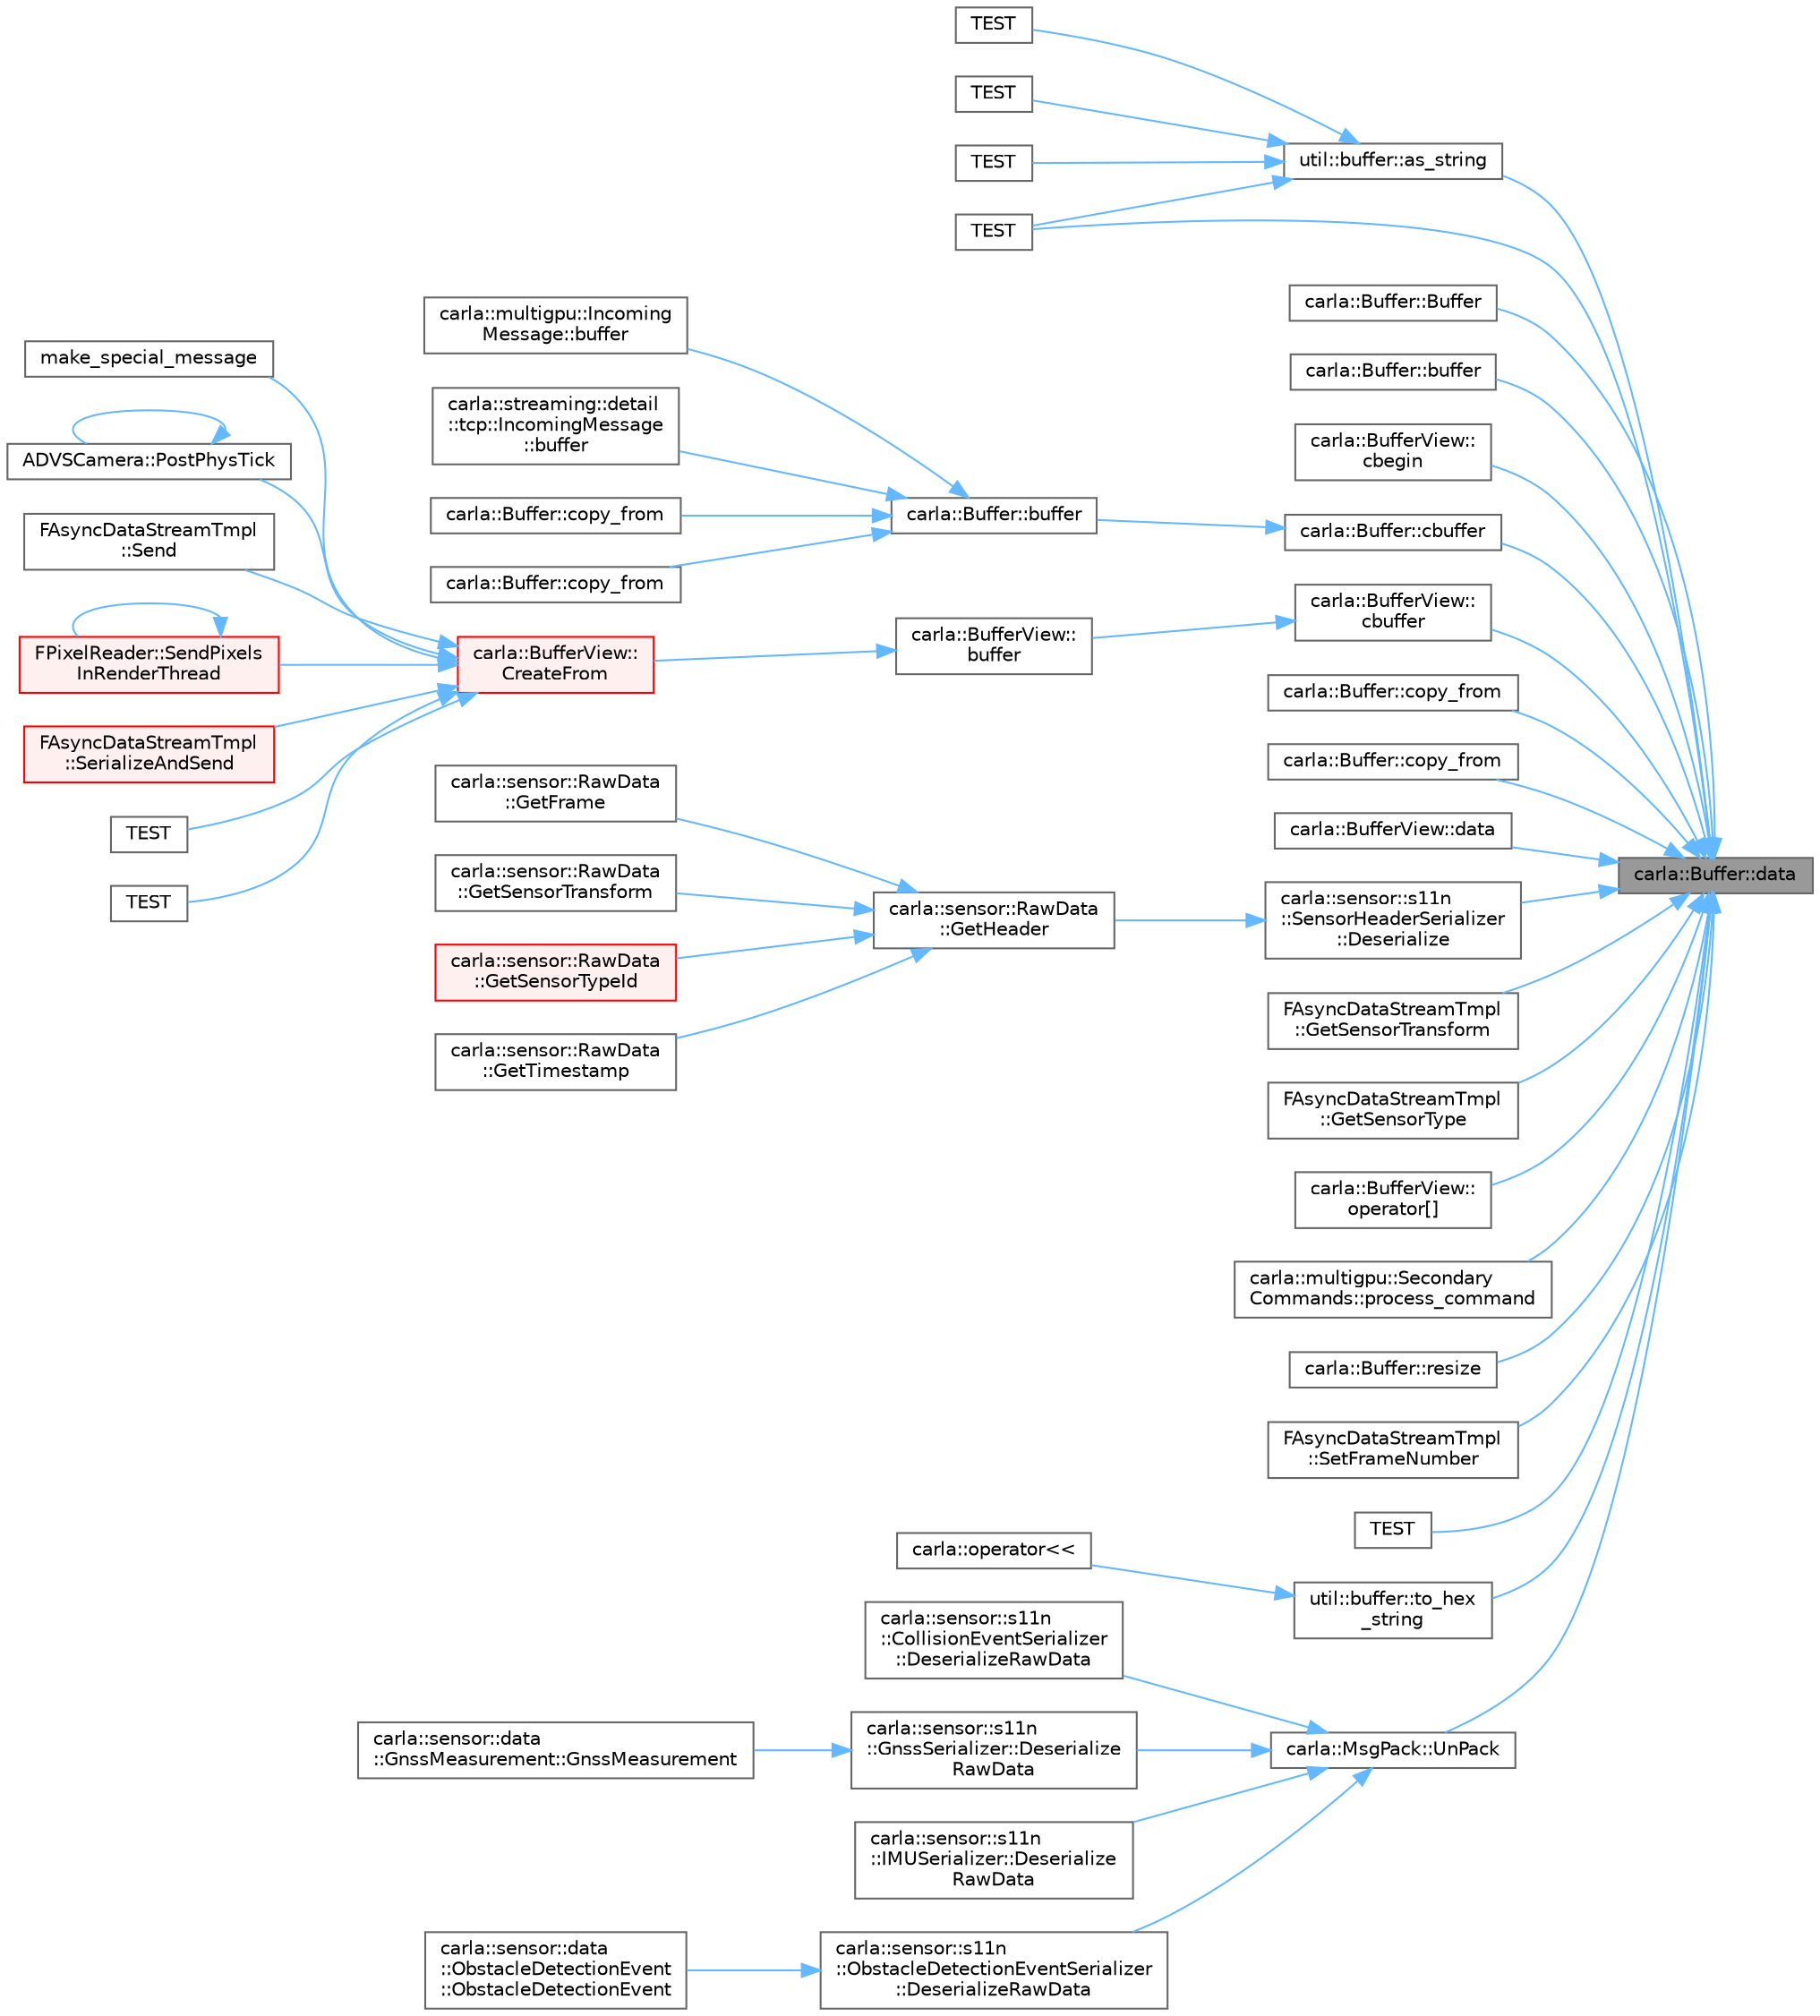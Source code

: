 digraph "carla::Buffer::data"
{
 // INTERACTIVE_SVG=YES
 // LATEX_PDF_SIZE
  bgcolor="transparent";
  edge [fontname=Helvetica,fontsize=10,labelfontname=Helvetica,labelfontsize=10];
  node [fontname=Helvetica,fontsize=10,shape=box,height=0.2,width=0.4];
  rankdir="RL";
  Node1 [id="Node000001",label="carla::Buffer::data",height=0.2,width=0.4,color="gray40", fillcolor="grey60", style="filled", fontcolor="black",tooltip="直接访问分配的内存，如果没有分配内存则返回 nullptr。"];
  Node1 -> Node2 [id="edge1_Node000001_Node000002",dir="back",color="steelblue1",style="solid",tooltip=" "];
  Node2 [id="Node000002",label="util::buffer::as_string",height=0.2,width=0.4,color="grey40", fillcolor="white", style="filled",URL="$d4/d22/namespaceutil_1_1buffer.html#a43218a3bc50bbe626684b9278ba8a5aa",tooltip=" "];
  Node2 -> Node3 [id="edge2_Node000002_Node000003",dir="back",color="steelblue1",style="solid",tooltip=" "];
  Node3 [id="Node000003",label="TEST",height=0.2,width=0.4,color="grey40", fillcolor="white", style="filled",URL="$dd/d43/test__buffer_8cpp.html#afdf9a56c694ce95d39cce4921ff58703",tooltip=" "];
  Node2 -> Node4 [id="edge3_Node000002_Node000004",dir="back",color="steelblue1",style="solid",tooltip=" "];
  Node4 [id="Node000004",label="TEST",height=0.2,width=0.4,color="grey40", fillcolor="white", style="filled",URL="$dd/d43/test__buffer_8cpp.html#a2af95a131befb3c7556150ec4463f4fc",tooltip=" "];
  Node2 -> Node5 [id="edge4_Node000002_Node000005",dir="back",color="steelblue1",style="solid",tooltip=" "];
  Node5 [id="Node000005",label="TEST",height=0.2,width=0.4,color="grey40", fillcolor="white", style="filled",URL="$dd/d43/test__buffer_8cpp.html#adee408c1b0eaee28c1ed960c490734f4",tooltip=" "];
  Node2 -> Node6 [id="edge5_Node000002_Node000006",dir="back",color="steelblue1",style="solid",tooltip=" "];
  Node6 [id="Node000006",label="TEST",height=0.2,width=0.4,color="grey40", fillcolor="white", style="filled",URL="$dd/d43/test__buffer_8cpp.html#a2db922fae7964733e0aa299edc6e9e4c",tooltip=" "];
  Node1 -> Node7 [id="edge6_Node000001_Node000007",dir="back",color="steelblue1",style="solid",tooltip=" "];
  Node7 [id="Node000007",label="carla::Buffer::Buffer",height=0.2,width=0.4,color="grey40", fillcolor="white", style="filled",URL="$d0/d0a/classcarla_1_1Buffer.html#ab3993ff30409538cf6b49867972ca9f2",tooltip=" "];
  Node1 -> Node8 [id="edge7_Node000001_Node000008",dir="back",color="steelblue1",style="solid",tooltip=" "];
  Node8 [id="Node000008",label="carla::Buffer::buffer",height=0.2,width=0.4,color="grey40", fillcolor="white", style="filled",URL="$d0/d0a/classcarla_1_1Buffer.html#a9e8ade78efa86ea48161bb565d7a9f00",tooltip="从这个缓冲区创建一个 boost::asio::buffer。"];
  Node1 -> Node9 [id="edge8_Node000001_Node000009",dir="back",color="steelblue1",style="solid",tooltip=" "];
  Node9 [id="Node000009",label="carla::BufferView::\lcbegin",height=0.2,width=0.4,color="grey40", fillcolor="white", style="filled",URL="$db/db8/classcarla_1_1BufferView.html#a8260c13afc003a9b1365edb48140df70",tooltip=" "];
  Node1 -> Node10 [id="edge9_Node000001_Node000010",dir="back",color="steelblue1",style="solid",tooltip=" "];
  Node10 [id="Node000010",label="carla::Buffer::cbuffer",height=0.2,width=0.4,color="grey40", fillcolor="white", style="filled",URL="$d0/d0a/classcarla_1_1Buffer.html#adee1ec29f3597f8585fc842072f0dcca",tooltip="从这个缓冲区创建一个 boost::asio::buffer。"];
  Node10 -> Node11 [id="edge10_Node000010_Node000011",dir="back",color="steelblue1",style="solid",tooltip=" "];
  Node11 [id="Node000011",label="carla::Buffer::buffer",height=0.2,width=0.4,color="grey40", fillcolor="white", style="filled",URL="$d0/d0a/classcarla_1_1Buffer.html#a7826c8e4e69af01ed0598986049aca64",tooltip="从这个缓冲区创建一个 boost::asio::buffer。"];
  Node11 -> Node12 [id="edge11_Node000011_Node000012",dir="back",color="steelblue1",style="solid",tooltip=" "];
  Node12 [id="Node000012",label="carla::multigpu::Incoming\lMessage::buffer",height=0.2,width=0.4,color="grey40", fillcolor="white", style="filled",URL="$d1/db1/classcarla_1_1multigpu_1_1IncomingMessage.html#a309c03dd0f7e8f820aea44b9912e710d",tooltip=" "];
  Node11 -> Node13 [id="edge12_Node000011_Node000013",dir="back",color="steelblue1",style="solid",tooltip=" "];
  Node13 [id="Node000013",label="carla::streaming::detail\l::tcp::IncomingMessage\l::buffer",height=0.2,width=0.4,color="grey40", fillcolor="white", style="filled",URL="$de/d76/classcarla_1_1streaming_1_1detail_1_1tcp_1_1IncomingMessage.html#af8c4700ae3177aa338f02d7b43856d6f",tooltip=" "];
  Node11 -> Node14 [id="edge13_Node000011_Node000014",dir="back",color="steelblue1",style="solid",tooltip=" "];
  Node14 [id="Node000014",label="carla::Buffer::copy_from",height=0.2,width=0.4,color="grey40", fillcolor="white", style="filled",URL="$d0/d0a/classcarla_1_1Buffer.html#a4d64f1d7e854f2c00e77465d2b4343dc",tooltip="将 source 复制到此缓冲区，在前面留出 offset 字节未初始化的空间。"];
  Node11 -> Node15 [id="edge14_Node000011_Node000015",dir="back",color="steelblue1",style="solid",tooltip=" "];
  Node15 [id="Node000015",label="carla::Buffer::copy_from",height=0.2,width=0.4,color="grey40", fillcolor="white", style="filled",URL="$d0/d0a/classcarla_1_1Buffer.html#aa493f65be70cf3449f93db99f94bf57c",tooltip="将 source 复制到此缓冲区，在前面留出 offset 字节未初始化的空间。"];
  Node1 -> Node16 [id="edge15_Node000001_Node000016",dir="back",color="steelblue1",style="solid",tooltip=" "];
  Node16 [id="Node000016",label="carla::BufferView::\lcbuffer",height=0.2,width=0.4,color="grey40", fillcolor="white", style="filled",URL="$db/db8/classcarla_1_1BufferView.html#a7f789d855f7596a0874eb91fd913c5a7",tooltip="Make a boost::asio::buffer from this buffer."];
  Node16 -> Node17 [id="edge16_Node000016_Node000017",dir="back",color="steelblue1",style="solid",tooltip=" "];
  Node17 [id="Node000017",label="carla::BufferView::\lbuffer",height=0.2,width=0.4,color="grey40", fillcolor="white", style="filled",URL="$db/db8/classcarla_1_1BufferView.html#ab2dfa752fa10fcc6693b27f7bd663479",tooltip="Make a boost::asio::buffer from this buffer."];
  Node17 -> Node18 [id="edge17_Node000017_Node000018",dir="back",color="steelblue1",style="solid",tooltip=" "];
  Node18 [id="Node000018",label="carla::BufferView::\lCreateFrom",height=0.2,width=0.4,color="red", fillcolor="#FFF0F0", style="filled",URL="$db/db8/classcarla_1_1BufferView.html#a4eefa5dd2893554424512814e6de0c9e",tooltip=" "];
  Node18 -> Node19 [id="edge18_Node000018_Node000019",dir="back",color="steelblue1",style="solid",tooltip=" "];
  Node19 [id="Node000019",label="make_special_message",height=0.2,width=0.4,color="grey40", fillcolor="white", style="filled",URL="$db/dc1/test__benchmark__streaming_8cpp.html#a071056b5dd6519dfe34d3bd13ce51c4c",tooltip=" "];
  Node18 -> Node20 [id="edge19_Node000018_Node000020",dir="back",color="steelblue1",style="solid",tooltip=" "];
  Node20 [id="Node000020",label="ADVSCamera::PostPhysTick",height=0.2,width=0.4,color="grey40", fillcolor="white", style="filled",URL="$d2/daf/classADVSCamera.html#af5bed25bbeaa4669ea0576fdff9ea5e3",tooltip=" "];
  Node20 -> Node20 [id="edge20_Node000020_Node000020",dir="back",color="steelblue1",style="solid",tooltip=" "];
  Node18 -> Node21 [id="edge21_Node000018_Node000021",dir="back",color="steelblue1",style="solid",tooltip=" "];
  Node21 [id="Node000021",label="FAsyncDataStreamTmpl\l::Send",height=0.2,width=0.4,color="grey40", fillcolor="white", style="filled",URL="$dc/db5/classFAsyncDataStreamTmpl.html#ad04c08e1aee4c873ff7bd03b778b622a",tooltip="Send some data down the stream."];
  Node18 -> Node22 [id="edge22_Node000018_Node000022",dir="back",color="steelblue1",style="solid",tooltip=" "];
  Node22 [id="Node000022",label="FPixelReader::SendPixels\lInRenderThread",height=0.2,width=0.4,color="red", fillcolor="#FFF0F0", style="filled",URL="$dd/d11/classFPixelReader.html#a9fcf29f1ab3802a4d7364b4435e3f498",tooltip="Convenience function to enqueue a render command that sends the pixels down the Sensor's data stream."];
  Node22 -> Node22 [id="edge23_Node000022_Node000022",dir="back",color="steelblue1",style="solid",tooltip=" "];
  Node18 -> Node29 [id="edge24_Node000018_Node000029",dir="back",color="steelblue1",style="solid",tooltip=" "];
  Node29 [id="Node000029",label="FAsyncDataStreamTmpl\l::SerializeAndSend",height=0.2,width=0.4,color="red", fillcolor="#FFF0F0", style="filled",URL="$dc/db5/classFAsyncDataStreamTmpl.html#a5df13625003b1a253a0db6ac3e0a19c2",tooltip=" "];
  Node18 -> Node34 [id="edge25_Node000018_Node000034",dir="back",color="steelblue1",style="solid",tooltip=" "];
  Node34 [id="Node000034",label="TEST",height=0.2,width=0.4,color="grey40", fillcolor="white", style="filled",URL="$d3/d36/test__streaming_8cpp.html#a627c7e42d27ebe95f159d0bd2b7b5ef5",tooltip=" "];
  Node18 -> Node35 [id="edge26_Node000018_Node000035",dir="back",color="steelblue1",style="solid",tooltip=" "];
  Node35 [id="Node000035",label="TEST",height=0.2,width=0.4,color="grey40", fillcolor="white", style="filled",URL="$d3/d36/test__streaming_8cpp.html#af96e4c48bd89c8e763b4140df650e8bf",tooltip=" "];
  Node1 -> Node43 [id="edge27_Node000001_Node000043",dir="back",color="steelblue1",style="solid",tooltip=" "];
  Node43 [id="Node000043",label="carla::Buffer::copy_from",height=0.2,width=0.4,color="grey40", fillcolor="white", style="filled",URL="$d0/d0a/classcarla_1_1Buffer.html#a9a072ab15feb1bef4b8382097564245c",tooltip="Copy size bytes of the memory pointed by data into this buffer."];
  Node1 -> Node44 [id="edge28_Node000001_Node000044",dir="back",color="steelblue1",style="solid",tooltip=" "];
  Node44 [id="Node000044",label="carla::Buffer::copy_from",height=0.2,width=0.4,color="grey40", fillcolor="white", style="filled",URL="$d0/d0a/classcarla_1_1Buffer.html#abdf1eb6cba882b2d7cef248c808f00b0",tooltip="将 data 指向的内存中的 size 字节复制到此缓冲区，"];
  Node1 -> Node45 [id="edge29_Node000001_Node000045",dir="back",color="steelblue1",style="solid",tooltip=" "];
  Node45 [id="Node000045",label="carla::BufferView::data",height=0.2,width=0.4,color="grey40", fillcolor="white", style="filled",URL="$db/db8/classcarla_1_1BufferView.html#abce194db9588ae3d1d769e5ab43d6c80",tooltip="Direct access to the allocated memory or nullptr if no memory is allocated."];
  Node1 -> Node46 [id="edge30_Node000001_Node000046",dir="back",color="steelblue1",style="solid",tooltip=" "];
  Node46 [id="Node000046",label="carla::sensor::s11n\l::SensorHeaderSerializer\l::Deserialize",height=0.2,width=0.4,color="grey40", fillcolor="white", style="filled",URL="$dc/df4/classcarla_1_1sensor_1_1s11n_1_1SensorHeaderSerializer.html#af3ebc96297846620c976c770d4c047ea",tooltip=" "];
  Node46 -> Node47 [id="edge31_Node000046_Node000047",dir="back",color="steelblue1",style="solid",tooltip=" "];
  Node47 [id="Node000047",label="carla::sensor::RawData\l::GetHeader",height=0.2,width=0.4,color="grey40", fillcolor="white", style="filled",URL="$d3/da0/classcarla_1_1sensor_1_1RawData.html#a8f35a6f2ecc379a9d29cc35aebb76f1a",tooltip=" "];
  Node47 -> Node48 [id="edge32_Node000047_Node000048",dir="back",color="steelblue1",style="solid",tooltip=" "];
  Node48 [id="Node000048",label="carla::sensor::RawData\l::GetFrame",height=0.2,width=0.4,color="grey40", fillcolor="white", style="filled",URL="$d3/da0/classcarla_1_1sensor_1_1RawData.html#a05811048140e7bef5312fe59f5aa734c",tooltip="Frame count when the data was generated."];
  Node47 -> Node49 [id="edge33_Node000047_Node000049",dir="back",color="steelblue1",style="solid",tooltip=" "];
  Node49 [id="Node000049",label="carla::sensor::RawData\l::GetSensorTransform",height=0.2,width=0.4,color="grey40", fillcolor="white", style="filled",URL="$d3/da0/classcarla_1_1sensor_1_1RawData.html#ac21d598f8e97d06b37084cf369df83c7",tooltip="Sensor's transform when the data was generated."];
  Node47 -> Node50 [id="edge34_Node000047_Node000050",dir="back",color="steelblue1",style="solid",tooltip=" "];
  Node50 [id="Node000050",label="carla::sensor::RawData\l::GetSensorTypeId",height=0.2,width=0.4,color="red", fillcolor="#FFF0F0", style="filled",URL="$d3/da0/classcarla_1_1sensor_1_1RawData.html#adc7be4d18ab65e9462b6e8d385c143a9",tooltip="Type-id of the sensor that generated the data."];
  Node47 -> Node54 [id="edge35_Node000047_Node000054",dir="back",color="steelblue1",style="solid",tooltip=" "];
  Node54 [id="Node000054",label="carla::sensor::RawData\l::GetTimestamp",height=0.2,width=0.4,color="grey40", fillcolor="white", style="filled",URL="$d3/da0/classcarla_1_1sensor_1_1RawData.html#aac13e510ffbaa5917391f618d6b4811d",tooltip="Timestamp when the data was generated."];
  Node1 -> Node55 [id="edge36_Node000001_Node000055",dir="back",color="steelblue1",style="solid",tooltip=" "];
  Node55 [id="Node000055",label="FAsyncDataStreamTmpl\l::GetSensorTransform",height=0.2,width=0.4,color="grey40", fillcolor="white", style="filled",URL="$dc/db5/classFAsyncDataStreamTmpl.html#a0b48ddb900bf47d66b70ebe846861c04",tooltip="return the transform of the sensor"];
  Node1 -> Node56 [id="edge37_Node000001_Node000056",dir="back",color="steelblue1",style="solid",tooltip=" "];
  Node56 [id="Node000056",label="FAsyncDataStreamTmpl\l::GetSensorType",height=0.2,width=0.4,color="grey40", fillcolor="white", style="filled",URL="$dc/db5/classFAsyncDataStreamTmpl.html#a7aefde55a96eee19d24be587f394b9fd",tooltip="return the type of sensor of this stream"];
  Node1 -> Node57 [id="edge38_Node000001_Node000057",dir="back",color="steelblue1",style="solid",tooltip=" "];
  Node57 [id="Node000057",label="carla::BufferView::\loperator[]",height=0.2,width=0.4,color="grey40", fillcolor="white", style="filled",URL="$db/db8/classcarla_1_1BufferView.html#a6880e21fde388ec3ac671b27ea66ae64",tooltip="Access the byte at position i."];
  Node1 -> Node58 [id="edge39_Node000001_Node000058",dir="back",color="steelblue1",style="solid",tooltip=" "];
  Node58 [id="Node000058",label="carla::multigpu::Secondary\lCommands::process_command",height=0.2,width=0.4,color="grey40", fillcolor="white", style="filled",URL="$d6/dd9/classcarla_1_1multigpu_1_1SecondaryCommands.html#a382babdc41f5c741511c29b59bfbf61c",tooltip=" "];
  Node1 -> Node59 [id="edge40_Node000001_Node000059",dir="back",color="steelblue1",style="solid",tooltip=" "];
  Node59 [id="Node000059",label="carla::Buffer::resize",height=0.2,width=0.4,color="grey40", fillcolor="white", style="filled",URL="$d0/d0a/classcarla_1_1Buffer.html#a5b88975958c363b78904f61f576302be",tooltip="调整缓冲区的大小。如果容量不足，将分配一个新的大小为 size 的内存块，并复制数据。"];
  Node1 -> Node60 [id="edge41_Node000001_Node000060",dir="back",color="steelblue1",style="solid",tooltip=" "];
  Node60 [id="Node000060",label="FAsyncDataStreamTmpl\l::SetFrameNumber",height=0.2,width=0.4,color="grey40", fillcolor="white", style="filled",URL="$dc/db5/classFAsyncDataStreamTmpl.html#a5b048741118e01f60ea77fb063343a4b",tooltip="allow to change the frame number of the header"];
  Node1 -> Node5 [id="edge42_Node000001_Node000005",dir="back",color="steelblue1",style="solid",tooltip=" "];
  Node1 -> Node61 [id="edge43_Node000001_Node000061",dir="back",color="steelblue1",style="solid",tooltip=" "];
  Node61 [id="Node000061",label="TEST",height=0.2,width=0.4,color="grey40", fillcolor="white", style="filled",URL="$dd/d43/test__buffer_8cpp.html#a07fc21c931637b3a20e03931e047d44c",tooltip=" "];
  Node1 -> Node62 [id="edge44_Node000001_Node000062",dir="back",color="steelblue1",style="solid",tooltip=" "];
  Node62 [id="Node000062",label="util::buffer::to_hex\l_string",height=0.2,width=0.4,color="grey40", fillcolor="white", style="filled",URL="$d4/d22/namespaceutil_1_1buffer.html#ae49a16149f3862de4efef4a236dd2af2",tooltip=" "];
  Node62 -> Node63 [id="edge45_Node000062_Node000063",dir="back",color="steelblue1",style="solid",tooltip=" "];
  Node63 [id="Node000063",label="carla::operator\<\<",height=0.2,width=0.4,color="grey40", fillcolor="white", style="filled",URL="$d9/d36/namespacecarla.html#a088fa7c7bdfba8be358680886f8213a8",tooltip=" "];
  Node1 -> Node64 [id="edge46_Node000001_Node000064",dir="back",color="steelblue1",style="solid",tooltip=" "];
  Node64 [id="Node000064",label="carla::MsgPack::UnPack",height=0.2,width=0.4,color="grey40", fillcolor="white", style="filled",URL="$db/d00/classcarla_1_1MsgPack.html#a14fdcf24dcb2db0582fd07e2a8c79551",tooltip=" "];
  Node64 -> Node65 [id="edge47_Node000064_Node000065",dir="back",color="steelblue1",style="solid",tooltip=" "];
  Node65 [id="Node000065",label="carla::sensor::s11n\l::CollisionEventSerializer\l::DeserializeRawData",height=0.2,width=0.4,color="grey40", fillcolor="white", style="filled",URL="$da/de4/classcarla_1_1sensor_1_1s11n_1_1CollisionEventSerializer.html#a371a9104f135008ece300eaf69f41934",tooltip=" "];
  Node64 -> Node66 [id="edge48_Node000064_Node000066",dir="back",color="steelblue1",style="solid",tooltip=" "];
  Node66 [id="Node000066",label="carla::sensor::s11n\l::GnssSerializer::Deserialize\lRawData",height=0.2,width=0.4,color="grey40", fillcolor="white", style="filled",URL="$d0/d49/classcarla_1_1sensor_1_1s11n_1_1GnssSerializer.html#af954d847f754091fb560deab43dd85c4",tooltip=" "];
  Node66 -> Node67 [id="edge49_Node000066_Node000067",dir="back",color="steelblue1",style="solid",tooltip=" "];
  Node67 [id="Node000067",label="carla::sensor::data\l::GnssMeasurement::GnssMeasurement",height=0.2,width=0.4,color="grey40", fillcolor="white", style="filled",URL="$d2/ddb/classcarla_1_1sensor_1_1data_1_1GnssMeasurement.html#a6216a0e4b8b495ae05f1b946ef0a5a13",tooltip=" "];
  Node64 -> Node68 [id="edge50_Node000064_Node000068",dir="back",color="steelblue1",style="solid",tooltip=" "];
  Node68 [id="Node000068",label="carla::sensor::s11n\l::IMUSerializer::Deserialize\lRawData",height=0.2,width=0.4,color="grey40", fillcolor="white", style="filled",URL="$dc/da1/classcarla_1_1sensor_1_1s11n_1_1IMUSerializer.html#ad393288dca1aba7bb57c55dff16b24b5",tooltip=" "];
  Node64 -> Node69 [id="edge51_Node000064_Node000069",dir="back",color="steelblue1",style="solid",tooltip=" "];
  Node69 [id="Node000069",label="carla::sensor::s11n\l::ObstacleDetectionEventSerializer\l::DeserializeRawData",height=0.2,width=0.4,color="grey40", fillcolor="white", style="filled",URL="$d9/d82/classcarla_1_1sensor_1_1s11n_1_1ObstacleDetectionEventSerializer.html#aaf400069620524e3367aa7bdb51dc0ee",tooltip=" "];
  Node69 -> Node70 [id="edge52_Node000069_Node000070",dir="back",color="steelblue1",style="solid",tooltip=" "];
  Node70 [id="Node000070",label="carla::sensor::data\l::ObstacleDetectionEvent\l::ObstacleDetectionEvent",height=0.2,width=0.4,color="grey40", fillcolor="white", style="filled",URL="$d3/d28/classcarla_1_1sensor_1_1data_1_1ObstacleDetectionEvent.html#adde998de0188eb44d081865d9e2f4257",tooltip=" "];
}
